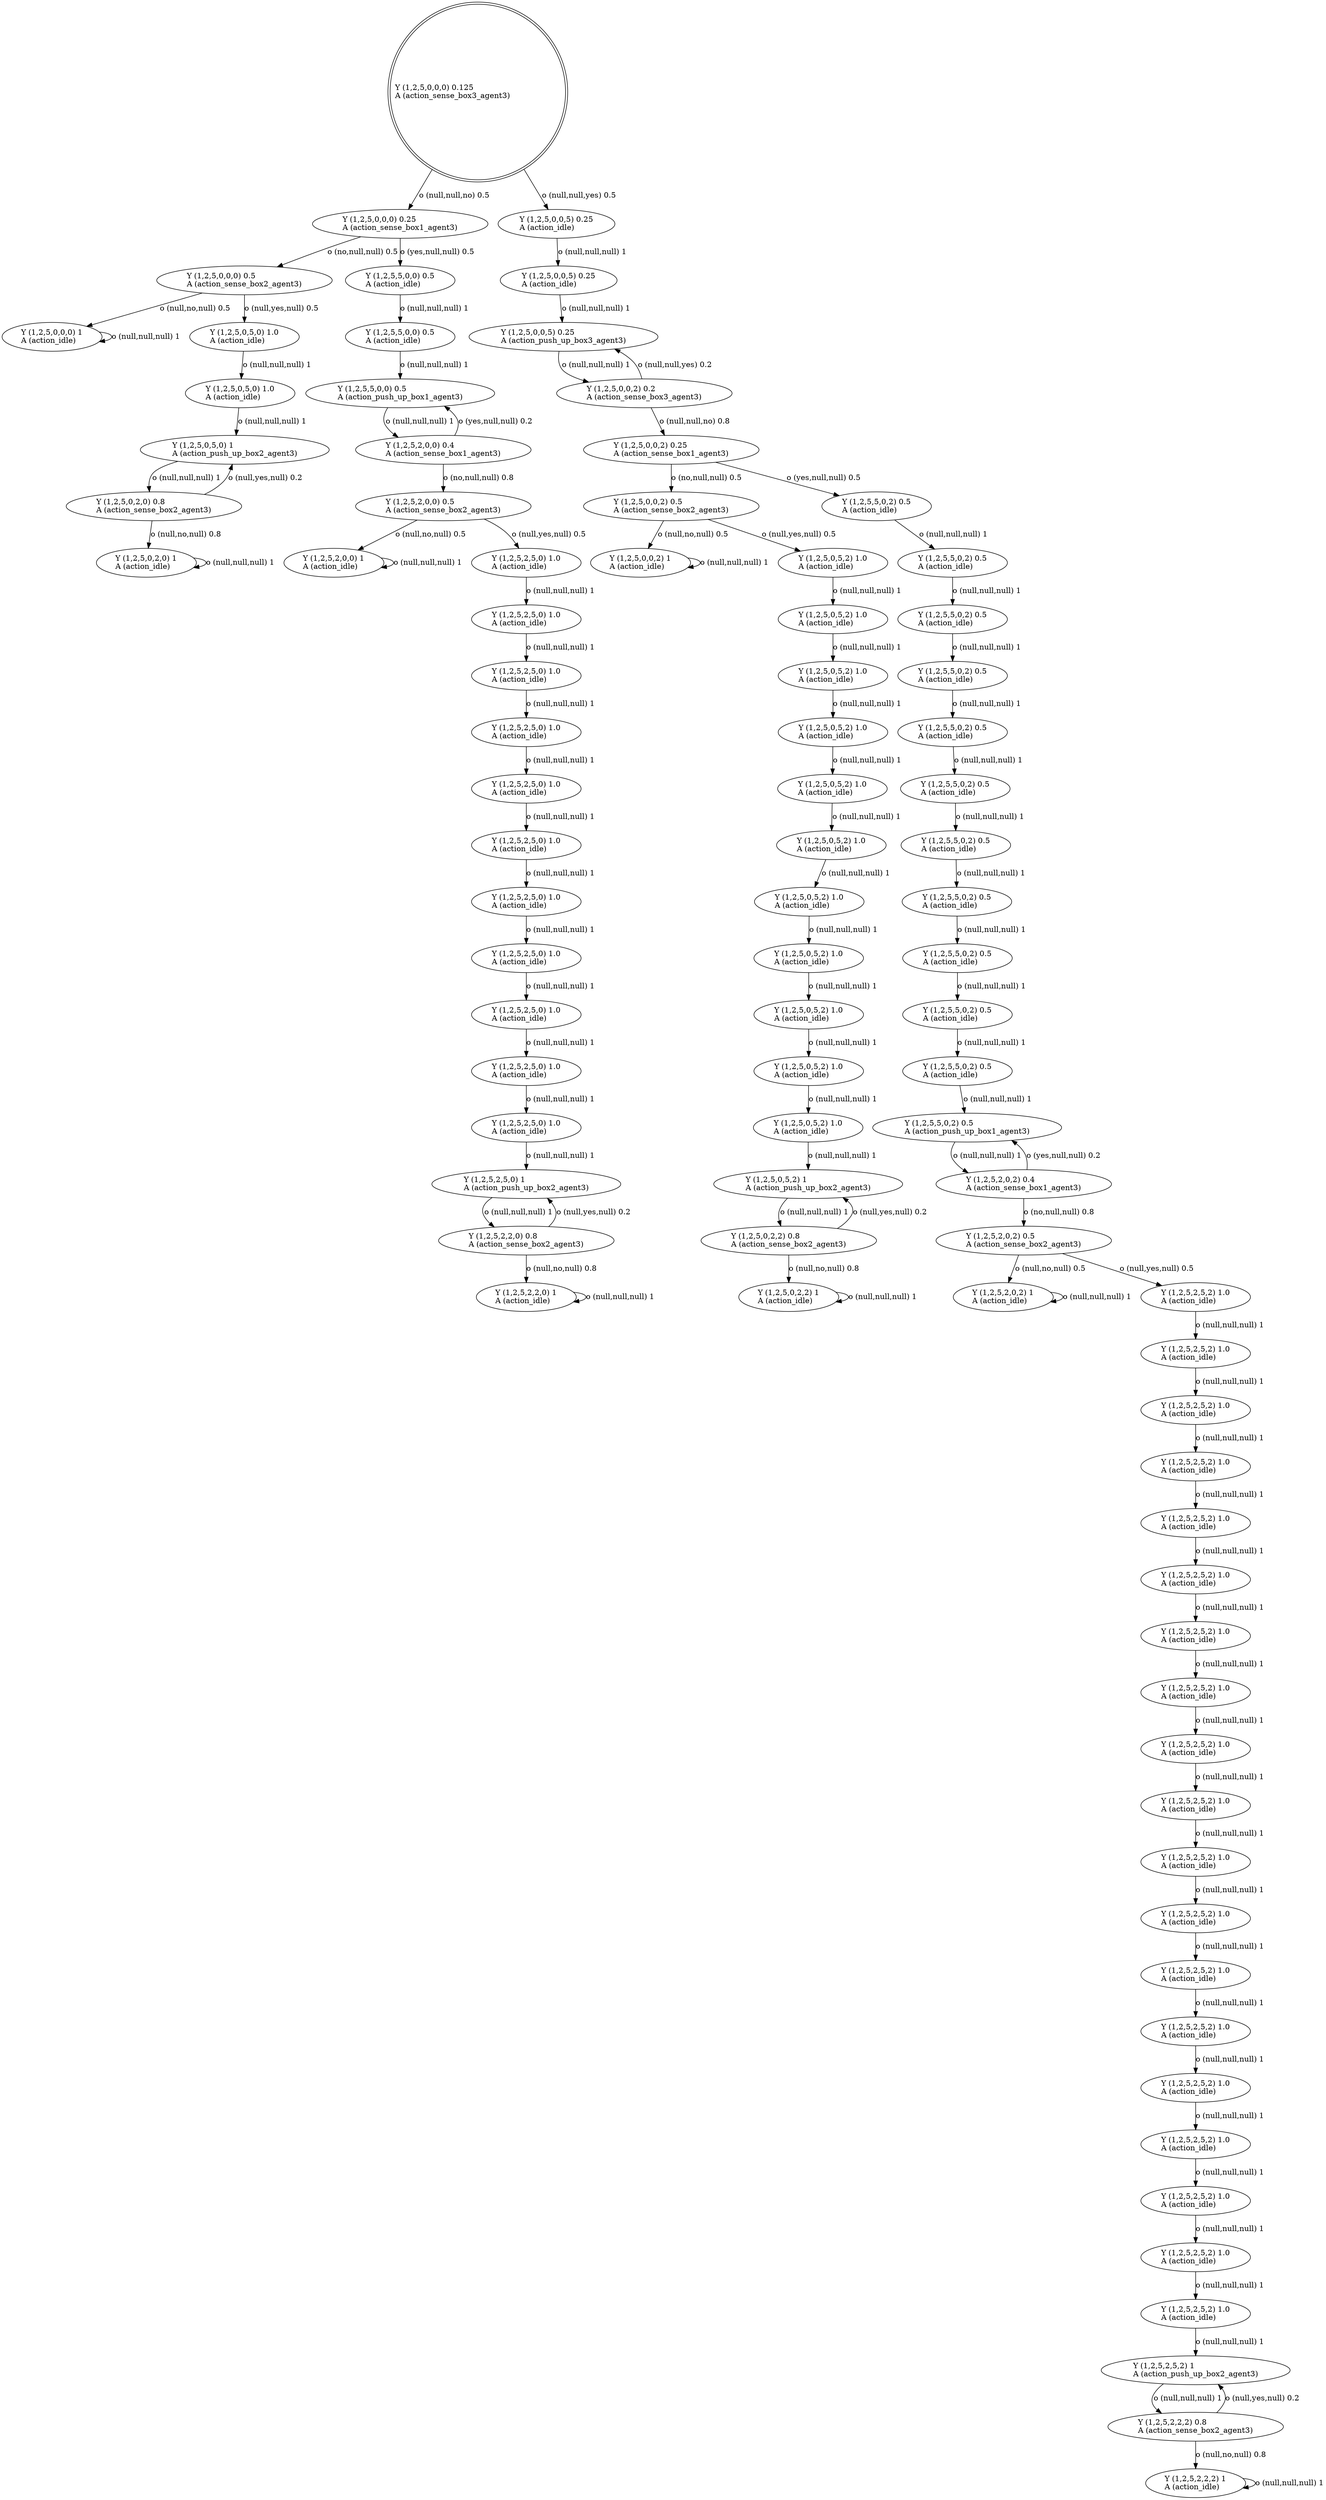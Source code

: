 digraph "G" {
root [label="Y (1,2,5,0,0,0) 0.125\lA (action_sense_box3_agent3)\l", labeljust="l", shape=doublecircle];
x0row217 [label="Y (1,2,5,2,0,0) 0.5\lA (action_sense_box2_agent3)\l"];
x0row204 [label="Y (1,2,5,2,0,0) 0.4\lA (action_sense_box1_agent3)\l"];
x0row194 [label="Y (1,2,5,0,0,0) 0.5\lA (action_sense_box2_agent3)\l"];
x0row193 [label="Y (1,2,5,5,0,0) 0.5\lA (action_push_up_box1_agent3)\l"];
x0row243 [label="Y (1,2,5,2,2,0) 0.8\lA (action_sense_box2_agent3)\l"];
x0row166 [label="Y (1,2,5,0,2,2) 1\lA (action_idle)\l"];
x0row159 [label="Y (1,2,5,0,2,2) 0.8\lA (action_sense_box2_agent3)\l"];
x0row146 [label="Y (1,2,5,0,0,2) 1\lA (action_idle)\l"];
x0row145 [label="Y (1,2,5,0,5,2) 1\lA (action_push_up_box2_agent3)\l"];
x0row115 [label="Y (1,2,5,2,2,2) 1\lA (action_idle)\l"];
x0row107 [label="Y (1,2,5,2,2,2) 0.8\lA (action_sense_box2_agent3)\l"];
x0row93 [label="Y (1,2,5,2,0,2) 1\lA (action_idle)\l"];
x0row92 [label="Y (1,2,5,2,5,2) 1\lA (action_push_up_box2_agent3)\l"];
x0row79 [label="Y (1,2,5,2,0,2) 0.5\lA (action_sense_box2_agent3)\l"];
x0row65 [label="Y (1,2,5,2,0,2) 0.4\lA (action_sense_box1_agent3)\l"];
x0row54 [label="Y (1,2,5,0,0,2) 0.5\lA (action_sense_box2_agent3)\l"];
x0row53 [label="Y (1,2,5,5,0,2) 0.5\lA (action_push_up_box1_agent3)\l"];
x0row296 [label="Y (1,2,5,0,2,0) 1\lA (action_idle)\l"];
x0row290 [label="Y (1,2,5,0,2,0) 0.8\lA (action_sense_box2_agent3)\l"];
x0row46 [label="Y (1,2,5,0,0,2) 0.25\lA (action_sense_box1_agent3)\l"];
x0row30 [label="Y (1,2,5,0,0,2) 0.2\lA (action_sense_box3_agent3)\l"];
x0row230 [label="Y (1,2,5,2,0,0) 1\lA (action_idle)\l"];
x0row16 [label="Y (1,2,5,0,0,0) 0.25\lA (action_sense_box1_agent3)\l"];
x0row15 [label="Y (1,2,5,0,0,5) 0.25\lA (action_push_up_box3_agent3)\l"];
x0row229 [label="Y (1,2,5,2,5,0) 1\lA (action_push_up_box2_agent3)\l"];
x0row278 [label="Y (1,2,5,0,0,0) 1\lA (action_idle)\l"];
x0row277 [label="Y (1,2,5,0,5,0) 1\lA (action_push_up_box2_agent3)\l"];
x0row250 [label="Y (1,2,5,2,2,0) 1\lA (action_idle)\l"];
x0row15_noop_0 [label="Y (1,2,5,0,0,5) 0.25\lA (action_idle)\l"];
x0row15_noop_1 [label="Y (1,2,5,0,0,5) 0.25\lA (action_idle)\l"];
x0row193_noop_0 [label="Y (1,2,5,5,0,0) 0.5\lA (action_idle)\l"];
x0row193_noop_1 [label="Y (1,2,5,5,0,0) 0.5\lA (action_idle)\l"];
x0row277_noop_0 [label="Y (1,2,5,0,5,0) 1.0\lA (action_idle)\l"];
x0row277_noop_1 [label="Y (1,2,5,0,5,0) 1.0\lA (action_idle)\l"];
x0row53_noop_0 [label="Y (1,2,5,5,0,2) 0.5\lA (action_idle)\l"];
x0row53_noop_1 [label="Y (1,2,5,5,0,2) 0.5\lA (action_idle)\l"];
x0row53_noop_2 [label="Y (1,2,5,5,0,2) 0.5\lA (action_idle)\l"];
x0row53_noop_3 [label="Y (1,2,5,5,0,2) 0.5\lA (action_idle)\l"];
x0row53_noop_4 [label="Y (1,2,5,5,0,2) 0.5\lA (action_idle)\l"];
x0row53_noop_5 [label="Y (1,2,5,5,0,2) 0.5\lA (action_idle)\l"];
x0row53_noop_6 [label="Y (1,2,5,5,0,2) 0.5\lA (action_idle)\l"];
x0row53_noop_7 [label="Y (1,2,5,5,0,2) 0.5\lA (action_idle)\l"];
x0row53_noop_8 [label="Y (1,2,5,5,0,2) 0.5\lA (action_idle)\l"];
x0row53_noop_9 [label="Y (1,2,5,5,0,2) 0.5\lA (action_idle)\l"];
x0row53_noop_10 [label="Y (1,2,5,5,0,2) 0.5\lA (action_idle)\l"];
x0row145_noop_0 [label="Y (1,2,5,0,5,2) 1.0\lA (action_idle)\l"];
x0row145_noop_1 [label="Y (1,2,5,0,5,2) 1.0\lA (action_idle)\l"];
x0row145_noop_2 [label="Y (1,2,5,0,5,2) 1.0\lA (action_idle)\l"];
x0row145_noop_3 [label="Y (1,2,5,0,5,2) 1.0\lA (action_idle)\l"];
x0row145_noop_4 [label="Y (1,2,5,0,5,2) 1.0\lA (action_idle)\l"];
x0row145_noop_5 [label="Y (1,2,5,0,5,2) 1.0\lA (action_idle)\l"];
x0row145_noop_6 [label="Y (1,2,5,0,5,2) 1.0\lA (action_idle)\l"];
x0row145_noop_7 [label="Y (1,2,5,0,5,2) 1.0\lA (action_idle)\l"];
x0row145_noop_8 [label="Y (1,2,5,0,5,2) 1.0\lA (action_idle)\l"];
x0row145_noop_9 [label="Y (1,2,5,0,5,2) 1.0\lA (action_idle)\l"];
x0row145_noop_10 [label="Y (1,2,5,0,5,2) 1.0\lA (action_idle)\l"];
x0row229_noop_0 [label="Y (1,2,5,2,5,0) 1.0\lA (action_idle)\l"];
x0row229_noop_1 [label="Y (1,2,5,2,5,0) 1.0\lA (action_idle)\l"];
x0row229_noop_2 [label="Y (1,2,5,2,5,0) 1.0\lA (action_idle)\l"];
x0row229_noop_3 [label="Y (1,2,5,2,5,0) 1.0\lA (action_idle)\l"];
x0row229_noop_4 [label="Y (1,2,5,2,5,0) 1.0\lA (action_idle)\l"];
x0row229_noop_5 [label="Y (1,2,5,2,5,0) 1.0\lA (action_idle)\l"];
x0row229_noop_6 [label="Y (1,2,5,2,5,0) 1.0\lA (action_idle)\l"];
x0row229_noop_7 [label="Y (1,2,5,2,5,0) 1.0\lA (action_idle)\l"];
x0row229_noop_8 [label="Y (1,2,5,2,5,0) 1.0\lA (action_idle)\l"];
x0row229_noop_9 [label="Y (1,2,5,2,5,0) 1.0\lA (action_idle)\l"];
x0row229_noop_10 [label="Y (1,2,5,2,5,0) 1.0\lA (action_idle)\l"];
x0row92_noop_0 [label="Y (1,2,5,2,5,2) 1.0\lA (action_idle)\l"];
x0row92_noop_1 [label="Y (1,2,5,2,5,2) 1.0\lA (action_idle)\l"];
x0row92_noop_2 [label="Y (1,2,5,2,5,2) 1.0\lA (action_idle)\l"];
x0row92_noop_3 [label="Y (1,2,5,2,5,2) 1.0\lA (action_idle)\l"];
x0row92_noop_4 [label="Y (1,2,5,2,5,2) 1.0\lA (action_idle)\l"];
x0row92_noop_5 [label="Y (1,2,5,2,5,2) 1.0\lA (action_idle)\l"];
x0row92_noop_6 [label="Y (1,2,5,2,5,2) 1.0\lA (action_idle)\l"];
x0row92_noop_7 [label="Y (1,2,5,2,5,2) 1.0\lA (action_idle)\l"];
x0row92_noop_8 [label="Y (1,2,5,2,5,2) 1.0\lA (action_idle)\l"];
x0row92_noop_9 [label="Y (1,2,5,2,5,2) 1.0\lA (action_idle)\l"];
x0row92_noop_10 [label="Y (1,2,5,2,5,2) 1.0\lA (action_idle)\l"];
x0row92_noop_11 [label="Y (1,2,5,2,5,2) 1.0\lA (action_idle)\l"];
x0row92_noop_12 [label="Y (1,2,5,2,5,2) 1.0\lA (action_idle)\l"];
x0row92_noop_13 [label="Y (1,2,5,2,5,2) 1.0\lA (action_idle)\l"];
x0row92_noop_14 [label="Y (1,2,5,2,5,2) 1.0\lA (action_idle)\l"];
x0row92_noop_15 [label="Y (1,2,5,2,5,2) 1.0\lA (action_idle)\l"];
x0row92_noop_16 [label="Y (1,2,5,2,5,2) 1.0\lA (action_idle)\l"];
x0row92_noop_17 [label="Y (1,2,5,2,5,2) 1.0\lA (action_idle)\l"];
x0row92_noop_18 [label="Y (1,2,5,2,5,2) 1.0\lA (action_idle)\l"];
root -> x0row16  [key=0, label="o (null,null,no) 0.5\l"];
root -> x0row15_noop_0  [key=0, label="o (null,null,yes) 0.5\l"];
x0row217 -> x0row230  [key=0, label="o (null,no,null) 0.5\l"];
x0row217 -> x0row229_noop_0  [key=0, label="o (null,yes,null) 0.5\l"];
x0row204 -> x0row193  [key=0, label="o (yes,null,null) 0.2\l"];
x0row204 -> x0row217  [key=0, label="o (no,null,null) 0.8\l"];
x0row194 -> x0row278  [key=0, label="o (null,no,null) 0.5\l"];
x0row194 -> x0row277_noop_0  [key=0, label="o (null,yes,null) 0.5\l"];
x0row193 -> x0row204  [key=0, label="o (null,null,null) 1\l"];
x0row243 -> x0row229  [key=0, label="o (null,yes,null) 0.2\l"];
x0row243 -> x0row250  [key=0, label="o (null,no,null) 0.8\l"];
x0row166 -> x0row166  [key=0, label="o (null,null,null) 1\l"];
x0row159 -> x0row145  [key=0, label="o (null,yes,null) 0.2\l"];
x0row159 -> x0row166  [key=0, label="o (null,no,null) 0.8\l"];
x0row146 -> x0row146  [key=0, label="o (null,null,null) 1\l"];
x0row145 -> x0row159  [key=0, label="o (null,null,null) 1\l"];
x0row115 -> x0row115  [key=0, label="o (null,null,null) 1\l"];
x0row107 -> x0row92  [key=0, label="o (null,yes,null) 0.2\l"];
x0row107 -> x0row115  [key=0, label="o (null,no,null) 0.8\l"];
x0row93 -> x0row93  [key=0, label="o (null,null,null) 1\l"];
x0row92 -> x0row107  [key=0, label="o (null,null,null) 1\l"];
x0row79 -> x0row93  [key=0, label="o (null,no,null) 0.5\l"];
x0row79 -> x0row92_noop_0  [key=0, label="o (null,yes,null) 0.5\l"];
x0row65 -> x0row53  [key=0, label="o (yes,null,null) 0.2\l"];
x0row65 -> x0row79  [key=0, label="o (no,null,null) 0.8\l"];
x0row54 -> x0row146  [key=0, label="o (null,no,null) 0.5\l"];
x0row54 -> x0row145_noop_0  [key=0, label="o (null,yes,null) 0.5\l"];
x0row53 -> x0row65  [key=0, label="o (null,null,null) 1\l"];
x0row296 -> x0row296  [key=0, label="o (null,null,null) 1\l"];
x0row290 -> x0row277  [key=0, label="o (null,yes,null) 0.2\l"];
x0row290 -> x0row296  [key=0, label="o (null,no,null) 0.8\l"];
x0row46 -> x0row54  [key=0, label="o (no,null,null) 0.5\l"];
x0row46 -> x0row53_noop_0  [key=0, label="o (yes,null,null) 0.5\l"];
x0row30 -> x0row15  [key=0, label="o (null,null,yes) 0.2\l"];
x0row30 -> x0row46  [key=0, label="o (null,null,no) 0.8\l"];
x0row230 -> x0row230  [key=0, label="o (null,null,null) 1\l"];
x0row16 -> x0row194  [key=0, label="o (no,null,null) 0.5\l"];
x0row16 -> x0row193_noop_0  [key=0, label="o (yes,null,null) 0.5\l"];
x0row15 -> x0row30  [key=0, label="o (null,null,null) 1\l"];
x0row229 -> x0row243  [key=0, label="o (null,null,null) 1\l"];
x0row278 -> x0row278  [key=0, label="o (null,null,null) 1\l"];
x0row277 -> x0row290  [key=0, label="o (null,null,null) 1\l"];
x0row250 -> x0row250  [key=0, label="o (null,null,null) 1\l"];
x0row15_noop_0 -> x0row15_noop_1  [key=0, label="o (null,null,null) 1\l"];
x0row15_noop_1 -> x0row15  [key=0, label="o (null,null,null) 1\l"];
x0row193_noop_0 -> x0row193_noop_1  [key=0, label="o (null,null,null) 1\l"];
x0row193_noop_1 -> x0row193  [key=0, label="o (null,null,null) 1\l"];
x0row277_noop_0 -> x0row277_noop_1  [key=0, label="o (null,null,null) 1\l"];
x0row277_noop_1 -> x0row277  [key=0, label="o (null,null,null) 1\l"];
x0row53_noop_0 -> x0row53_noop_1  [key=0, label="o (null,null,null) 1\l"];
x0row53_noop_1 -> x0row53_noop_2  [key=0, label="o (null,null,null) 1\l"];
x0row53_noop_2 -> x0row53_noop_3  [key=0, label="o (null,null,null) 1\l"];
x0row53_noop_3 -> x0row53_noop_4  [key=0, label="o (null,null,null) 1\l"];
x0row53_noop_4 -> x0row53_noop_5  [key=0, label="o (null,null,null) 1\l"];
x0row53_noop_5 -> x0row53_noop_6  [key=0, label="o (null,null,null) 1\l"];
x0row53_noop_6 -> x0row53_noop_7  [key=0, label="o (null,null,null) 1\l"];
x0row53_noop_7 -> x0row53_noop_8  [key=0, label="o (null,null,null) 1\l"];
x0row53_noop_8 -> x0row53_noop_9  [key=0, label="o (null,null,null) 1\l"];
x0row53_noop_9 -> x0row53_noop_10  [key=0, label="o (null,null,null) 1\l"];
x0row53_noop_10 -> x0row53  [key=0, label="o (null,null,null) 1\l"];
x0row145_noop_0 -> x0row145_noop_1  [key=0, label="o (null,null,null) 1\l"];
x0row145_noop_1 -> x0row145_noop_2  [key=0, label="o (null,null,null) 1\l"];
x0row145_noop_2 -> x0row145_noop_3  [key=0, label="o (null,null,null) 1\l"];
x0row145_noop_3 -> x0row145_noop_4  [key=0, label="o (null,null,null) 1\l"];
x0row145_noop_4 -> x0row145_noop_5  [key=0, label="o (null,null,null) 1\l"];
x0row145_noop_5 -> x0row145_noop_6  [key=0, label="o (null,null,null) 1\l"];
x0row145_noop_6 -> x0row145_noop_7  [key=0, label="o (null,null,null) 1\l"];
x0row145_noop_7 -> x0row145_noop_8  [key=0, label="o (null,null,null) 1\l"];
x0row145_noop_8 -> x0row145_noop_9  [key=0, label="o (null,null,null) 1\l"];
x0row145_noop_9 -> x0row145_noop_10  [key=0, label="o (null,null,null) 1\l"];
x0row145_noop_10 -> x0row145  [key=0, label="o (null,null,null) 1\l"];
x0row229_noop_0 -> x0row229_noop_1  [key=0, label="o (null,null,null) 1\l"];
x0row229_noop_1 -> x0row229_noop_2  [key=0, label="o (null,null,null) 1\l"];
x0row229_noop_2 -> x0row229_noop_3  [key=0, label="o (null,null,null) 1\l"];
x0row229_noop_3 -> x0row229_noop_4  [key=0, label="o (null,null,null) 1\l"];
x0row229_noop_4 -> x0row229_noop_5  [key=0, label="o (null,null,null) 1\l"];
x0row229_noop_5 -> x0row229_noop_6  [key=0, label="o (null,null,null) 1\l"];
x0row229_noop_6 -> x0row229_noop_7  [key=0, label="o (null,null,null) 1\l"];
x0row229_noop_7 -> x0row229_noop_8  [key=0, label="o (null,null,null) 1\l"];
x0row229_noop_8 -> x0row229_noop_9  [key=0, label="o (null,null,null) 1\l"];
x0row229_noop_9 -> x0row229_noop_10  [key=0, label="o (null,null,null) 1\l"];
x0row229_noop_10 -> x0row229  [key=0, label="o (null,null,null) 1\l"];
x0row92_noop_0 -> x0row92_noop_1  [key=0, label="o (null,null,null) 1\l"];
x0row92_noop_1 -> x0row92_noop_2  [key=0, label="o (null,null,null) 1\l"];
x0row92_noop_2 -> x0row92_noop_3  [key=0, label="o (null,null,null) 1\l"];
x0row92_noop_3 -> x0row92_noop_4  [key=0, label="o (null,null,null) 1\l"];
x0row92_noop_4 -> x0row92_noop_5  [key=0, label="o (null,null,null) 1\l"];
x0row92_noop_5 -> x0row92_noop_6  [key=0, label="o (null,null,null) 1\l"];
x0row92_noop_6 -> x0row92_noop_7  [key=0, label="o (null,null,null) 1\l"];
x0row92_noop_7 -> x0row92_noop_8  [key=0, label="o (null,null,null) 1\l"];
x0row92_noop_8 -> x0row92_noop_9  [key=0, label="o (null,null,null) 1\l"];
x0row92_noop_9 -> x0row92_noop_10  [key=0, label="o (null,null,null) 1\l"];
x0row92_noop_10 -> x0row92_noop_11  [key=0, label="o (null,null,null) 1\l"];
x0row92_noop_11 -> x0row92_noop_12  [key=0, label="o (null,null,null) 1\l"];
x0row92_noop_12 -> x0row92_noop_13  [key=0, label="o (null,null,null) 1\l"];
x0row92_noop_13 -> x0row92_noop_14  [key=0, label="o (null,null,null) 1\l"];
x0row92_noop_14 -> x0row92_noop_15  [key=0, label="o (null,null,null) 1\l"];
x0row92_noop_15 -> x0row92_noop_16  [key=0, label="o (null,null,null) 1\l"];
x0row92_noop_16 -> x0row92_noop_17  [key=0, label="o (null,null,null) 1\l"];
x0row92_noop_17 -> x0row92_noop_18  [key=0, label="o (null,null,null) 1\l"];
x0row92_noop_18 -> x0row92  [key=0, label="o (null,null,null) 1\l"];
}

